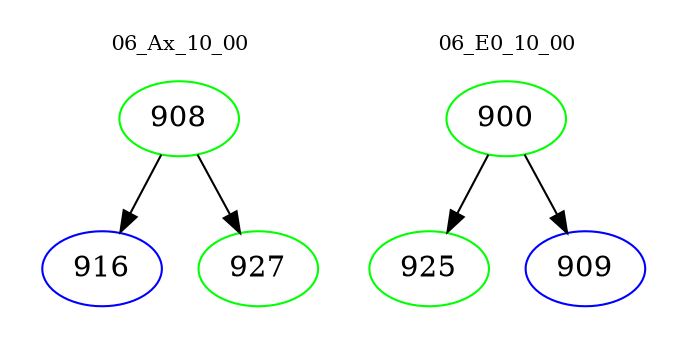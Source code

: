 digraph{
subgraph cluster_0 {
color = white
label = "06_Ax_10_00";
fontsize=10;
T0_908 [label="908", color="green"]
T0_908 -> T0_916 [color="black"]
T0_916 [label="916", color="blue"]
T0_908 -> T0_927 [color="black"]
T0_927 [label="927", color="green"]
}
subgraph cluster_1 {
color = white
label = "06_E0_10_00";
fontsize=10;
T1_900 [label="900", color="green"]
T1_900 -> T1_925 [color="black"]
T1_925 [label="925", color="green"]
T1_900 -> T1_909 [color="black"]
T1_909 [label="909", color="blue"]
}
}
